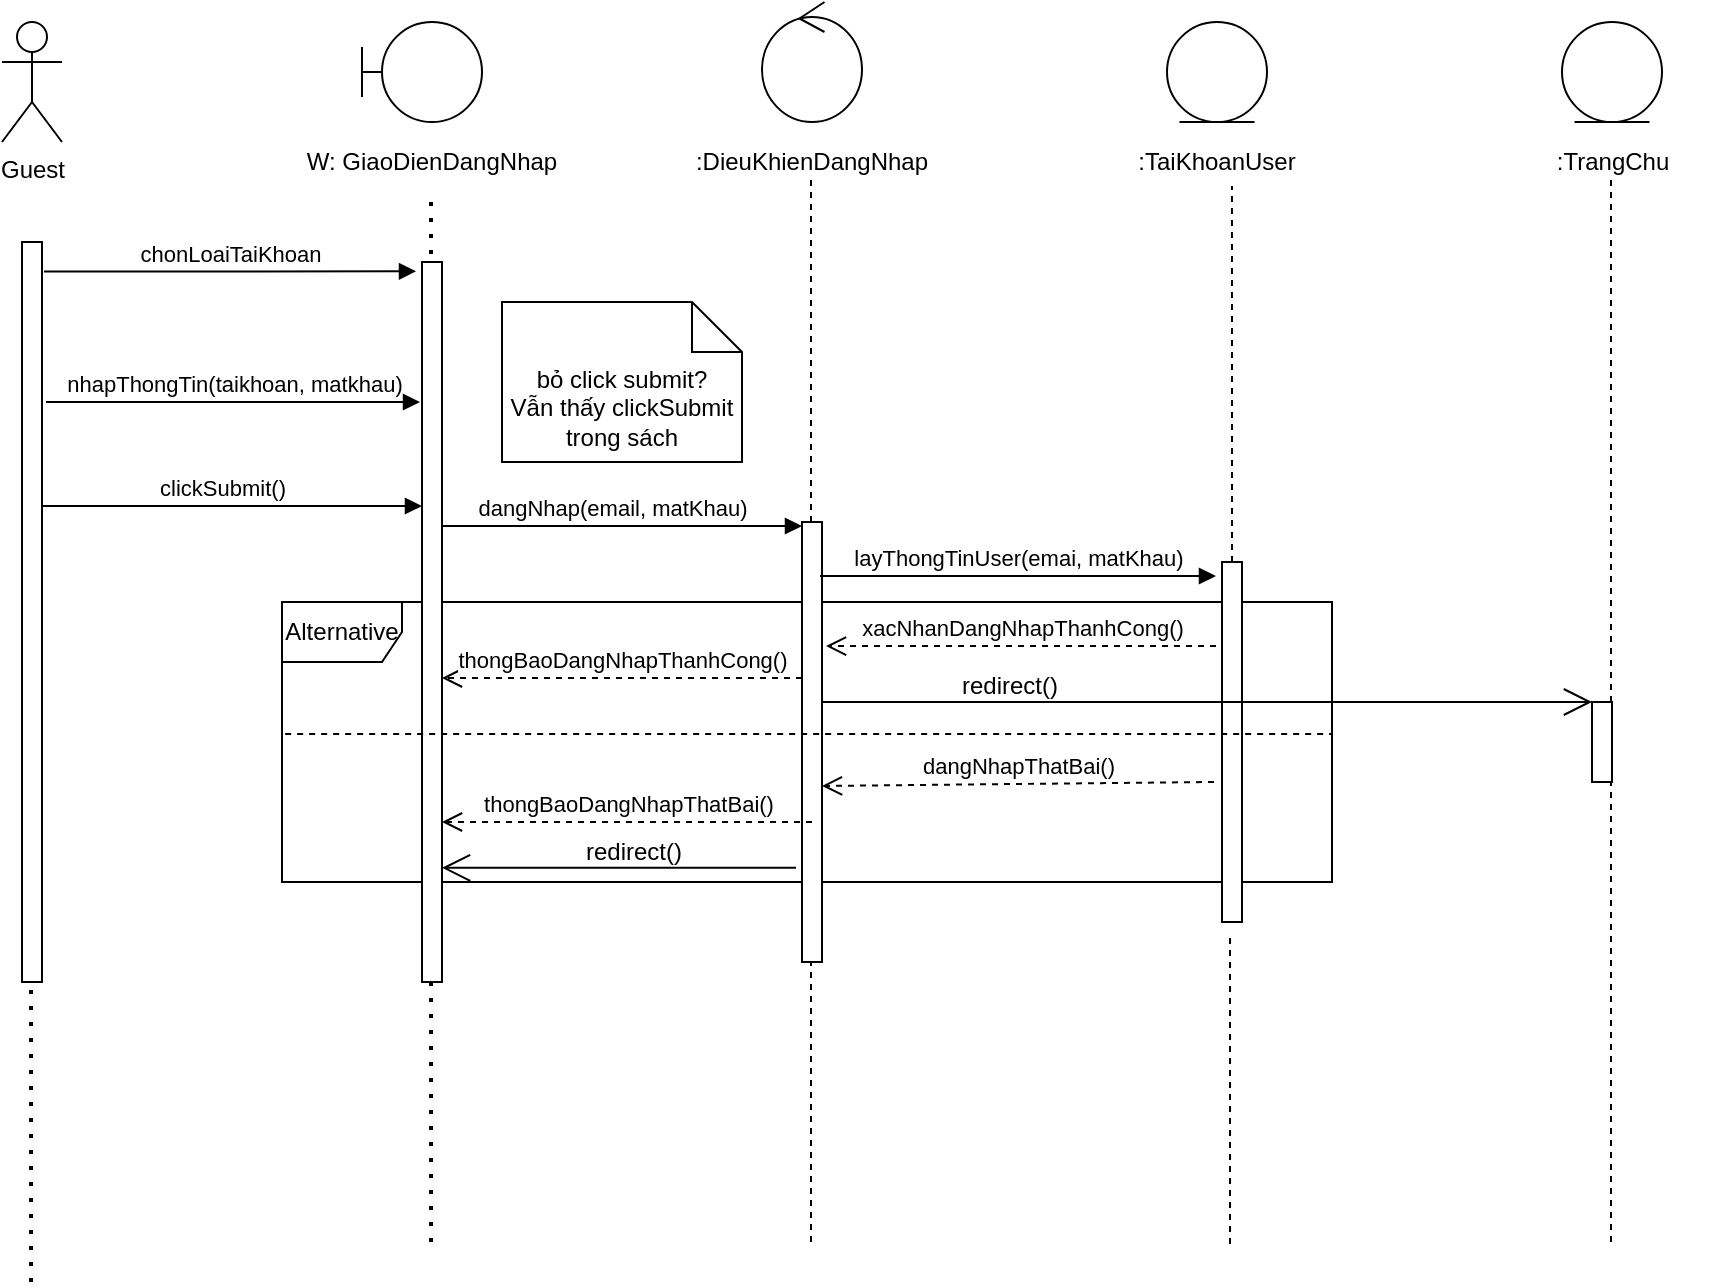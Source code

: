 <mxfile version="13.10.0" type="github">
  <diagram id="ej6Aq2QrI_q-PzAgEksd" name="Page-1">
    <mxGraphModel dx="796" dy="462" grid="1" gridSize="10" guides="1" tooltips="1" connect="1" arrows="1" fold="1" page="1" pageScale="1" pageWidth="850" pageHeight="1100" math="0" shadow="0">
      <root>
        <mxCell id="0" />
        <mxCell id="1" parent="0" />
        <mxCell id="r4bwIDTA7VvdV9TeNddE-70" value="Alternative" style="shape=umlFrame;whiteSpace=wrap;html=1;" parent="1" vertex="1">
          <mxGeometry x="260" y="370" width="525" height="140" as="geometry" />
        </mxCell>
        <mxCell id="r4bwIDTA7VvdV9TeNddE-53" value="" style="endArrow=none;dashed=1;html=1;" parent="1" edge="1">
          <mxGeometry width="50" height="50" relative="1" as="geometry">
            <mxPoint x="524.5" y="690" as="sourcePoint" />
            <mxPoint x="524.5" y="159" as="targetPoint" />
          </mxGeometry>
        </mxCell>
        <mxCell id="r4bwIDTA7VvdV9TeNddE-1" value="Guest" style="shape=umlActor;verticalLabelPosition=bottom;verticalAlign=top;html=1;outlineConnect=0;" parent="1" vertex="1">
          <mxGeometry x="120" y="80" width="30" height="60" as="geometry" />
        </mxCell>
        <mxCell id="r4bwIDTA7VvdV9TeNddE-2" value="" style="shape=umlBoundary;whiteSpace=wrap;html=1;" parent="1" vertex="1">
          <mxGeometry x="300" y="80" width="60" height="50" as="geometry" />
        </mxCell>
        <mxCell id="r4bwIDTA7VvdV9TeNddE-3" value="" style="ellipse;shape=umlControl;whiteSpace=wrap;html=1;" parent="1" vertex="1">
          <mxGeometry x="500" y="70" width="50" height="60" as="geometry" />
        </mxCell>
        <mxCell id="r4bwIDTA7VvdV9TeNddE-5" value="" style="ellipse;shape=umlEntity;whiteSpace=wrap;html=1;" parent="1" vertex="1">
          <mxGeometry x="900" y="80" width="50" height="50" as="geometry" />
        </mxCell>
        <mxCell id="r4bwIDTA7VvdV9TeNddE-8" value="" style="endArrow=none;dashed=1;html=1;dashPattern=1 3;strokeWidth=2;" parent="1" source="r4bwIDTA7VvdV9TeNddE-26" edge="1">
          <mxGeometry width="50" height="50" relative="1" as="geometry">
            <mxPoint x="134.5" y="710" as="sourcePoint" />
            <mxPoint x="134.5" y="190" as="targetPoint" />
          </mxGeometry>
        </mxCell>
        <mxCell id="r4bwIDTA7VvdV9TeNddE-16" value="W: GiaoDienDangNhap" style="text;html=1;strokeColor=none;fillColor=none;align=center;verticalAlign=middle;whiteSpace=wrap;rounded=0;" parent="1" vertex="1">
          <mxGeometry x="270" y="140" width="130" height="20" as="geometry" />
        </mxCell>
        <mxCell id="r4bwIDTA7VvdV9TeNddE-19" value=":DieuKhienDangNhap" style="text;html=1;strokeColor=none;fillColor=none;align=center;verticalAlign=middle;whiteSpace=wrap;rounded=0;" parent="1" vertex="1">
          <mxGeometry x="460" y="140" width="130" height="20" as="geometry" />
        </mxCell>
        <mxCell id="r4bwIDTA7VvdV9TeNddE-20" value=":TaiKhoanUser" style="text;html=1;strokeColor=none;fillColor=none;align=center;verticalAlign=middle;whiteSpace=wrap;rounded=0;" parent="1" vertex="1">
          <mxGeometry x="670" y="140" width="115" height="20" as="geometry" />
        </mxCell>
        <mxCell id="r4bwIDTA7VvdV9TeNddE-21" value=":TrangChu" style="text;html=1;strokeColor=none;fillColor=none;align=center;verticalAlign=middle;whiteSpace=wrap;rounded=0;" parent="1" vertex="1">
          <mxGeometry x="867.5" y="140" width="115" height="20" as="geometry" />
        </mxCell>
        <mxCell id="r4bwIDTA7VvdV9TeNddE-23" value="" style="html=1;verticalAlign=bottom;endArrow=block;" parent="1" edge="1">
          <mxGeometry width="80" relative="1" as="geometry">
            <mxPoint x="340" y="272" as="sourcePoint" />
            <mxPoint x="340" y="272" as="targetPoint" />
          </mxGeometry>
        </mxCell>
        <mxCell id="r4bwIDTA7VvdV9TeNddE-26" value="" style="html=1;points=[];perimeter=orthogonalPerimeter;" parent="1" vertex="1">
          <mxGeometry x="130" y="190" width="10" height="370" as="geometry" />
        </mxCell>
        <mxCell id="r4bwIDTA7VvdV9TeNddE-27" value="" style="endArrow=none;dashed=1;html=1;dashPattern=1 3;strokeWidth=2;" parent="1" target="r4bwIDTA7VvdV9TeNddE-26" edge="1">
          <mxGeometry width="50" height="50" relative="1" as="geometry">
            <mxPoint x="134.5" y="710" as="sourcePoint" />
            <mxPoint x="134.5" y="190" as="targetPoint" />
          </mxGeometry>
        </mxCell>
        <mxCell id="r4bwIDTA7VvdV9TeNddE-29" value="nhapThongTin(taikhoan, matkhau)" style="html=1;verticalAlign=bottom;endArrow=block;" parent="1" edge="1">
          <mxGeometry width="80" relative="1" as="geometry">
            <mxPoint x="142" y="270" as="sourcePoint" />
            <mxPoint x="329" y="270" as="targetPoint" />
          </mxGeometry>
        </mxCell>
        <mxCell id="r4bwIDTA7VvdV9TeNddE-31" value="clickSubmit()" style="html=1;verticalAlign=bottom;endArrow=block;" parent="1" edge="1">
          <mxGeometry x="-0.053" width="80" relative="1" as="geometry">
            <mxPoint x="140" y="322" as="sourcePoint" />
            <mxPoint x="330" y="322" as="targetPoint" />
            <mxPoint as="offset" />
          </mxGeometry>
        </mxCell>
        <mxCell id="r4bwIDTA7VvdV9TeNddE-34" value="chonLoaiTaiKhoan" style="html=1;verticalAlign=bottom;endArrow=block;exitX=1.1;exitY=0.04;exitDx=0;exitDy=0;exitPerimeter=0;entryX=-0.3;entryY=0.025;entryDx=0;entryDy=0;entryPerimeter=0;" parent="1" source="r4bwIDTA7VvdV9TeNddE-26" edge="1">
          <mxGeometry width="80" relative="1" as="geometry">
            <mxPoint x="190" y="210" as="sourcePoint" />
            <mxPoint x="327" y="204.65" as="targetPoint" />
          </mxGeometry>
        </mxCell>
        <mxCell id="r4bwIDTA7VvdV9TeNddE-36" value="" style="endArrow=none;dashed=1;html=1;dashPattern=1 3;strokeWidth=2;" parent="1" edge="1">
          <mxGeometry width="50" height="50" relative="1" as="geometry">
            <mxPoint x="334.5" y="204" as="sourcePoint" />
            <mxPoint x="334.5" y="170" as="targetPoint" />
          </mxGeometry>
        </mxCell>
        <mxCell id="r4bwIDTA7VvdV9TeNddE-40" value="" style="endArrow=none;dashed=1;html=1;dashPattern=1 3;strokeWidth=2;" parent="1" source="r4bwIDTA7VvdV9TeNddE-41" edge="1">
          <mxGeometry width="50" height="50" relative="1" as="geometry">
            <mxPoint x="334.5" y="690" as="sourcePoint" />
            <mxPoint x="335" y="300" as="targetPoint" />
          </mxGeometry>
        </mxCell>
        <mxCell id="r4bwIDTA7VvdV9TeNddE-41" value="" style="html=1;points=[];perimeter=orthogonalPerimeter;" parent="1" vertex="1">
          <mxGeometry x="330" y="200" width="10" height="360" as="geometry" />
        </mxCell>
        <mxCell id="r4bwIDTA7VvdV9TeNddE-42" value="" style="endArrow=none;dashed=1;html=1;dashPattern=1 3;strokeWidth=2;" parent="1" target="r4bwIDTA7VvdV9TeNddE-41" edge="1">
          <mxGeometry width="50" height="50" relative="1" as="geometry">
            <mxPoint x="334.5" y="690" as="sourcePoint" />
            <mxPoint x="334.5" y="300" as="targetPoint" />
          </mxGeometry>
        </mxCell>
        <mxCell id="r4bwIDTA7VvdV9TeNddE-43" value="dangNhap(email, matKhau)" style="html=1;verticalAlign=bottom;endArrow=block;" parent="1" edge="1">
          <mxGeometry x="-0.053" width="80" relative="1" as="geometry">
            <mxPoint x="340" y="332" as="sourcePoint" />
            <mxPoint x="520" y="332" as="targetPoint" />
            <mxPoint as="offset" />
          </mxGeometry>
        </mxCell>
        <mxCell id="r4bwIDTA7VvdV9TeNddE-44" value="" style="html=1;points=[];perimeter=orthogonalPerimeter;" parent="1" vertex="1">
          <mxGeometry x="520" y="330" width="10" height="220" as="geometry" />
        </mxCell>
        <mxCell id="r4bwIDTA7VvdV9TeNddE-60" value="" style="endArrow=none;dashed=1;html=1;entryX=0.565;entryY=1.1;entryDx=0;entryDy=0;entryPerimeter=0;" parent="1" source="r4bwIDTA7VvdV9TeNddE-63" target="r4bwIDTA7VvdV9TeNddE-20" edge="1">
          <mxGeometry width="50" height="50" relative="1" as="geometry">
            <mxPoint x="740" y="691" as="sourcePoint" />
            <mxPoint x="730" y="150" as="targetPoint" />
            <Array as="points">
              <mxPoint x="735" y="290" />
            </Array>
          </mxGeometry>
        </mxCell>
        <mxCell id="r4bwIDTA7VvdV9TeNddE-61" value="" style="endArrow=none;dashed=1;html=1;" parent="1" edge="1">
          <mxGeometry width="50" height="50" relative="1" as="geometry">
            <mxPoint x="924.5" y="690" as="sourcePoint" />
            <mxPoint x="924.5" y="159" as="targetPoint" />
          </mxGeometry>
        </mxCell>
        <mxCell id="r4bwIDTA7VvdV9TeNddE-64" value="layThongTinUser(emai, matKhau)" style="html=1;verticalAlign=bottom;endArrow=block;" parent="1" edge="1">
          <mxGeometry relative="1" as="geometry">
            <mxPoint x="529" y="357" as="sourcePoint" />
            <mxPoint x="727" y="357" as="targetPoint" />
          </mxGeometry>
        </mxCell>
        <mxCell id="r4bwIDTA7VvdV9TeNddE-65" value="xacNhanDangNhapThanhCong()" style="html=1;verticalAlign=bottom;endArrow=open;dashed=1;endSize=8;exitX=-0.3;exitY=0.233;exitDx=0;exitDy=0;exitPerimeter=0;entryX=1.2;entryY=0.282;entryDx=0;entryDy=0;entryPerimeter=0;" parent="1" source="r4bwIDTA7VvdV9TeNddE-63" target="r4bwIDTA7VvdV9TeNddE-44" edge="1">
          <mxGeometry relative="1" as="geometry">
            <mxPoint x="532" y="427" as="targetPoint" />
          </mxGeometry>
        </mxCell>
        <mxCell id="r4bwIDTA7VvdV9TeNddE-63" value="" style="html=1;points=[];perimeter=orthogonalPerimeter;" parent="1" vertex="1">
          <mxGeometry x="730" y="350" width="10" height="180" as="geometry" />
        </mxCell>
        <mxCell id="r4bwIDTA7VvdV9TeNddE-66" value="" style="endArrow=none;dashed=1;html=1;entryX=0.4;entryY=1.038;entryDx=0;entryDy=0;entryPerimeter=0;" parent="1" target="r4bwIDTA7VvdV9TeNddE-63" edge="1">
          <mxGeometry width="50" height="50" relative="1" as="geometry">
            <mxPoint x="734" y="691" as="sourcePoint" />
            <mxPoint x="740" y="160" as="targetPoint" />
          </mxGeometry>
        </mxCell>
        <mxCell id="r4bwIDTA7VvdV9TeNddE-77" value="" style="endArrow=none;dashed=1;html=1;exitX=0.003;exitY=0.471;exitDx=0;exitDy=0;exitPerimeter=0;entryX=1;entryY=0.471;entryDx=0;entryDy=0;entryPerimeter=0;" parent="1" source="r4bwIDTA7VvdV9TeNddE-70" target="r4bwIDTA7VvdV9TeNddE-70" edge="1">
          <mxGeometry width="50" height="50" relative="1" as="geometry">
            <mxPoint x="431" y="440" as="sourcePoint" />
            <mxPoint x="770" y="425" as="targetPoint" />
          </mxGeometry>
        </mxCell>
        <mxCell id="r4bwIDTA7VvdV9TeNddE-78" value="thongBaoDangNhapThanhCong()" style="html=1;verticalAlign=bottom;endArrow=open;dashed=1;endSize=8;exitX=0;exitY=0.95;" parent="1" edge="1">
          <mxGeometry relative="1" as="geometry">
            <mxPoint x="340" y="408" as="targetPoint" />
            <mxPoint x="520" y="408" as="sourcePoint" />
          </mxGeometry>
        </mxCell>
        <mxCell id="r4bwIDTA7VvdV9TeNddE-79" value="dangNhapThatBai()" style="html=1;verticalAlign=bottom;endArrow=open;dashed=1;endSize=8;exitX=-0.4;exitY=0.611;exitDx=0;exitDy=0;exitPerimeter=0;" parent="1" source="r4bwIDTA7VvdV9TeNddE-63" edge="1">
          <mxGeometry relative="1" as="geometry">
            <mxPoint x="530" y="462" as="targetPoint" />
            <mxPoint x="726" y="450" as="sourcePoint" />
          </mxGeometry>
        </mxCell>
        <mxCell id="r4bwIDTA7VvdV9TeNddE-80" value="thongBaoDangNhapThatBai()" style="html=1;verticalAlign=bottom;endArrow=open;dashed=1;endSize=8;entryX=1.1;entryY=0.505;entryDx=0;entryDy=0;entryPerimeter=0;" parent="1" edge="1">
          <mxGeometry relative="1" as="geometry">
            <mxPoint x="340" y="480" as="targetPoint" />
            <mxPoint x="525" y="480" as="sourcePoint" />
          </mxGeometry>
        </mxCell>
        <mxCell id="r4bwIDTA7VvdV9TeNddE-82" value="" style="endArrow=open;endFill=1;endSize=12;html=1;" parent="1" target="r4bwIDTA7VvdV9TeNddE-89" edge="1">
          <mxGeometry width="160" relative="1" as="geometry">
            <mxPoint x="530" y="420" as="sourcePoint" />
            <mxPoint x="920" y="420" as="targetPoint" />
          </mxGeometry>
        </mxCell>
        <mxCell id="r4bwIDTA7VvdV9TeNddE-85" value="redirect()" style="text;html=1;strokeColor=none;fillColor=none;align=center;verticalAlign=middle;whiteSpace=wrap;rounded=0;" parent="1" vertex="1">
          <mxGeometry x="604" y="404" width="40" height="16" as="geometry" />
        </mxCell>
        <mxCell id="r4bwIDTA7VvdV9TeNddE-89" value="" style="html=1;points=[];perimeter=orthogonalPerimeter;" parent="1" vertex="1">
          <mxGeometry x="915" y="420" width="10" height="40" as="geometry" />
        </mxCell>
        <mxCell id="r4bwIDTA7VvdV9TeNddE-91" value="" style="endArrow=open;endFill=1;endSize=12;html=1;exitX=-0.3;exitY=0.786;exitDx=0;exitDy=0;exitPerimeter=0;" parent="1" source="r4bwIDTA7VvdV9TeNddE-44" target="r4bwIDTA7VvdV9TeNddE-41" edge="1">
          <mxGeometry width="160" relative="1" as="geometry">
            <mxPoint x="540" y="430" as="sourcePoint" />
            <mxPoint x="925" y="430" as="targetPoint" />
          </mxGeometry>
        </mxCell>
        <mxCell id="r4bwIDTA7VvdV9TeNddE-94" value="redirect()" style="text;html=1;strokeColor=none;fillColor=none;align=center;verticalAlign=middle;whiteSpace=wrap;rounded=0;" parent="1" vertex="1">
          <mxGeometry x="416" y="486" width="40" height="17" as="geometry" />
        </mxCell>
        <mxCell id="C1VpFJWpLOUnO7lDQyb6-1" value="" style="ellipse;shape=umlEntity;whiteSpace=wrap;html=1;" parent="1" vertex="1">
          <mxGeometry x="702.5" y="80" width="50" height="50" as="geometry" />
        </mxCell>
        <mxCell id="LBqw3x3NpmgAVm39t14V-1" value="bỏ click submit?&lt;br&gt;Vẫn thấy clickSubmit trong sách" style="shape=note2;boundedLbl=1;whiteSpace=wrap;html=1;size=25;verticalAlign=top;align=center;" vertex="1" parent="1">
          <mxGeometry x="370" y="220" width="120" height="80" as="geometry" />
        </mxCell>
      </root>
    </mxGraphModel>
  </diagram>
</mxfile>
